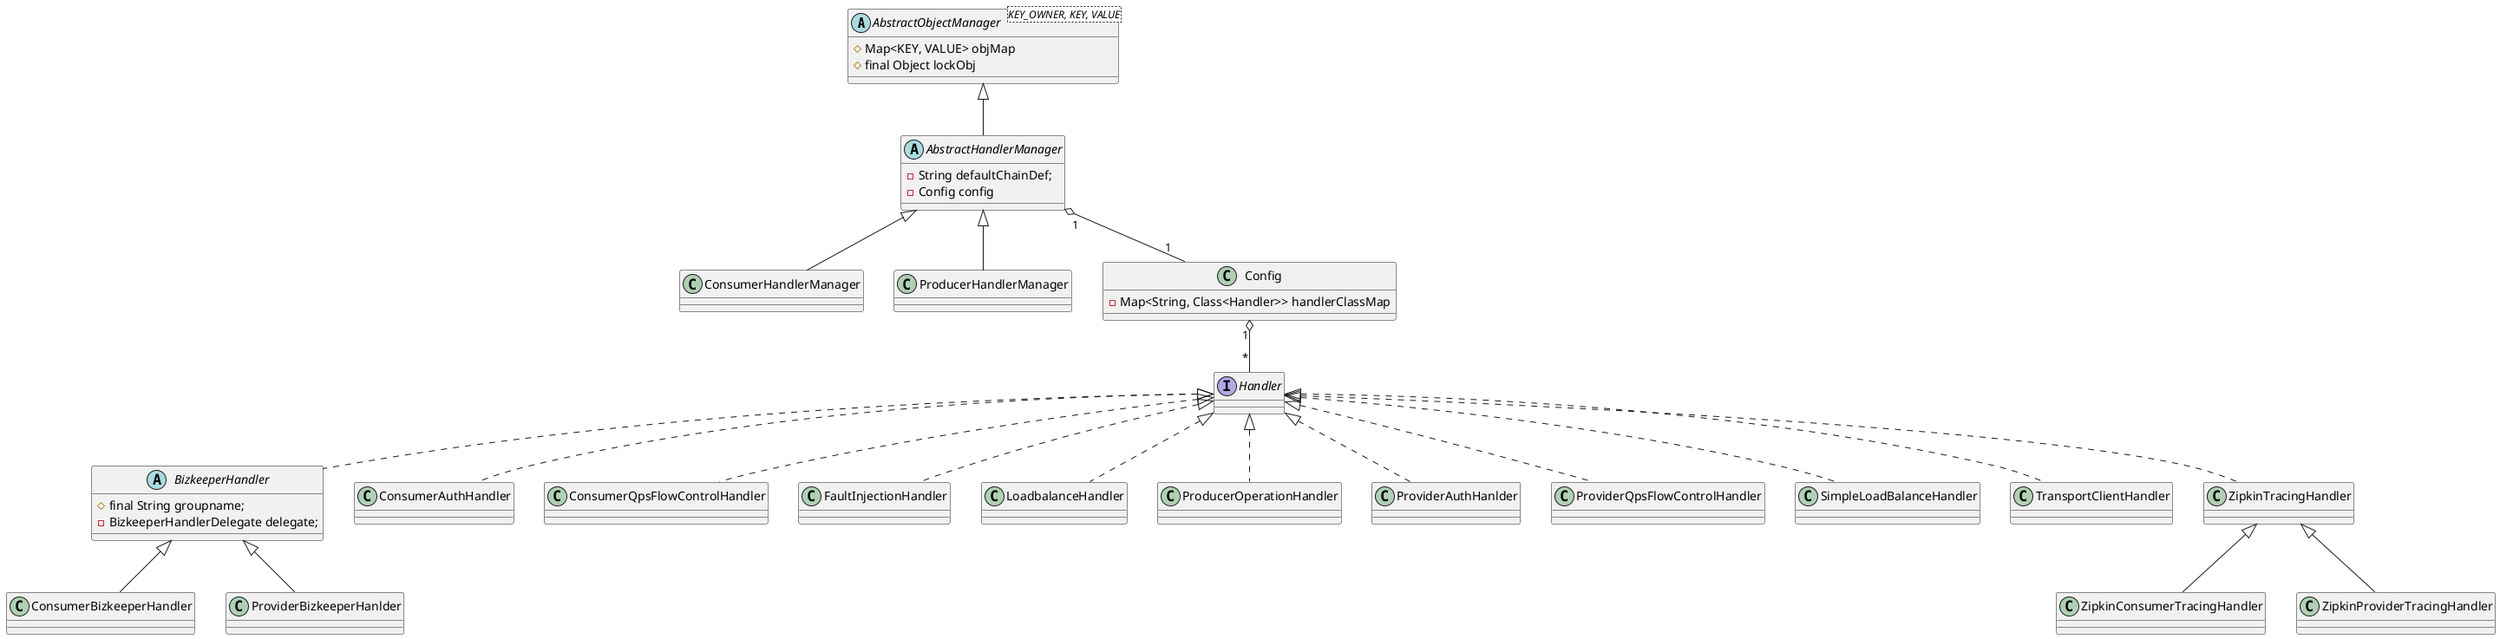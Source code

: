 @startuml
abstract class AbstractObjectManager<KEY_OWNER, KEY, VALUE> {
  # Map<KEY, VALUE> objMap
  # final Object lockObj
}

abstract class AbstractHandlerManager extends AbstractObjectManager {
  - String defaultChainDef;
  - Config config
}

class ConsumerHandlerManager extends AbstractHandlerManager {
}

class ProducerHandlerManager extends AbstractHandlerManager {
}

class Config {
  - Map<String, Class<Handler>> handlerClassMap
}

interface Handler {
}

abstract class BizkeeperHandler implements Handler {
  # final String groupname;
  - BizkeeperHandlerDelegate delegate;
}

class ConsumerBizkeeperHandler extends BizkeeperHandler {
}

class ProviderBizkeeperHanlder extends BizkeeperHandler {
}

class ConsumerAuthHandler implements Handler {
}

class ConsumerQpsFlowControlHandler implements Handler {
}

class FaultInjectionHandler implements Handler {
}

class LoadbalanceHandler implements Handler {
}

class ProducerOperationHandler implements Handler {
}

class ProviderAuthHanlder implements Handler {
}

class ProviderQpsFlowControlHandler implements Handler {
}

class SimpleLoadBalanceHandler implements Handler {
}

class TransportClientHandler implements Handler {
}

class ZipkinTracingHandler implements Handler {
}

class ZipkinConsumerTracingHandler extends ZipkinTracingHandler {
}

class ZipkinProviderTracingHandler extends ZipkinTracingHandler {
}

AbstractHandlerManager "1" o-- "1" Config
Config "1" o-- "*" Handler

@enduml